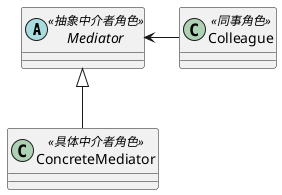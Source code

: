 @startuml
skinparam classAttributeIconSize 0
abstract class Mediator <<抽象中介者角色>>
class ConcreteMediator <<具体中介者角色>>
class Colleague <<同事角色>>

Mediator <- Colleague
Mediator <|-- ConcreteMediator
@enduml